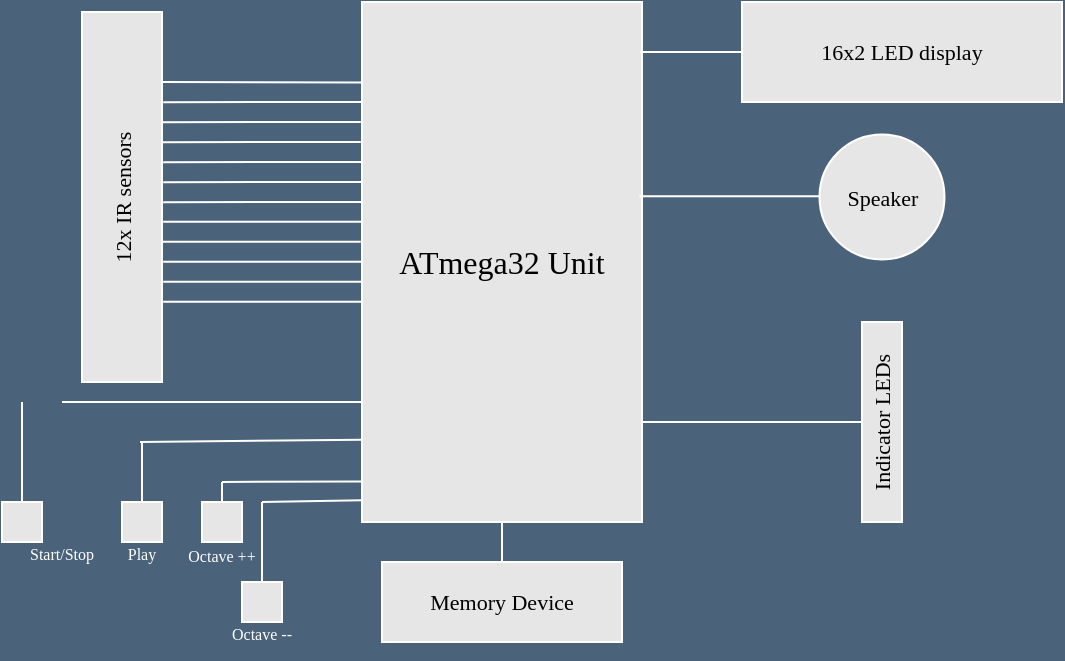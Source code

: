 <mxfile version="14.8.0" type="device"><diagram id="6aCt9M3t40kEEd8ROBtD" name="Page-1"><mxGraphModel dx="1038" dy="547" grid="0" gridSize="10" guides="1" tooltips="1" connect="1" arrows="1" fold="1" page="1" pageScale="1" pageWidth="827" pageHeight="1169" background="#4A627A" math="0" shadow="0"><root><mxCell id="0"/><mxCell id="1" parent="0"/><mxCell id="lI6BsBXwkCQ6wL_6TQRO-2" value="" style="rounded=0;whiteSpace=wrap;html=1;fontFamily=Times New Roman;fillColor=#E6E6E6;strokeColor=#FFFFFF;" parent="1" vertex="1"><mxGeometry x="230" y="125" width="40" height="185" as="geometry"/></mxCell><mxCell id="lI6BsBXwkCQ6wL_6TQRO-5" value="" style="endArrow=none;html=1;entryX=0.002;entryY=0.15;entryDx=0;entryDy=0;entryPerimeter=0;exitX=1.025;exitY=0.167;exitDx=0;exitDy=0;exitPerimeter=0;strokeColor=#FFFFFF;" parent="1" edge="1"><mxGeometry width="50" height="50" relative="1" as="geometry"><mxPoint x="270.6" y="170.07" as="sourcePoint"/><mxPoint x="370" y="170" as="targetPoint"/></mxGeometry></mxCell><mxCell id="lI6BsBXwkCQ6wL_6TQRO-6" value="" style="endArrow=none;html=1;entryX=0.002;entryY=0.15;entryDx=0;entryDy=0;entryPerimeter=0;exitX=1.025;exitY=0.167;exitDx=0;exitDy=0;exitPerimeter=0;strokeColor=#FFFFFF;" parent="1" edge="1"><mxGeometry width="50" height="50" relative="1" as="geometry"><mxPoint x="270" y="180.07" as="sourcePoint"/><mxPoint x="369.4" y="180" as="targetPoint"/></mxGeometry></mxCell><mxCell id="lI6BsBXwkCQ6wL_6TQRO-7" value="" style="endArrow=none;html=1;entryX=0.002;entryY=0.15;entryDx=0;entryDy=0;entryPerimeter=0;exitX=1.025;exitY=0.167;exitDx=0;exitDy=0;exitPerimeter=0;strokeColor=#FFFFFF;" parent="1" edge="1"><mxGeometry width="50" height="50" relative="1" as="geometry"><mxPoint x="270" y="190.07" as="sourcePoint"/><mxPoint x="369.4" y="190" as="targetPoint"/></mxGeometry></mxCell><mxCell id="lI6BsBXwkCQ6wL_6TQRO-8" value="" style="endArrow=none;html=1;entryX=0.002;entryY=0.15;entryDx=0;entryDy=0;entryPerimeter=0;exitX=1.025;exitY=0.167;exitDx=0;exitDy=0;exitPerimeter=0;strokeColor=#FFFFFF;" parent="1" edge="1"><mxGeometry width="50" height="50" relative="1" as="geometry"><mxPoint x="270.6" y="200.07" as="sourcePoint"/><mxPoint x="370" y="200" as="targetPoint"/></mxGeometry></mxCell><mxCell id="lI6BsBXwkCQ6wL_6TQRO-9" value="" style="endArrow=none;html=1;entryX=0.002;entryY=0.15;entryDx=0;entryDy=0;entryPerimeter=0;exitX=1.025;exitY=0.167;exitDx=0;exitDy=0;exitPerimeter=0;strokeColor=#FFFFFF;" parent="1" edge="1"><mxGeometry width="50" height="50" relative="1" as="geometry"><mxPoint x="270.6" y="210.07" as="sourcePoint"/><mxPoint x="370" y="210" as="targetPoint"/></mxGeometry></mxCell><mxCell id="lI6BsBXwkCQ6wL_6TQRO-10" value="" style="endArrow=none;html=1;entryX=0.002;entryY=0.15;entryDx=0;entryDy=0;entryPerimeter=0;exitX=1.025;exitY=0.167;exitDx=0;exitDy=0;exitPerimeter=0;strokeColor=#FFFFFF;" parent="1" edge="1"><mxGeometry width="50" height="50" relative="1" as="geometry"><mxPoint x="270.6" y="220.07" as="sourcePoint"/><mxPoint x="370" y="220" as="targetPoint"/></mxGeometry></mxCell><mxCell id="lI6BsBXwkCQ6wL_6TQRO-11" value="" style="endArrow=none;html=1;entryX=0.002;entryY=0.15;entryDx=0;entryDy=0;entryPerimeter=0;exitX=1.025;exitY=0.167;exitDx=0;exitDy=0;exitPerimeter=0;strokeColor=#FFFFFF;" parent="1" edge="1"><mxGeometry width="50" height="50" relative="1" as="geometry"><mxPoint x="270.6" y="229.9" as="sourcePoint"/><mxPoint x="370" y="229.83" as="targetPoint"/></mxGeometry></mxCell><mxCell id="lI6BsBXwkCQ6wL_6TQRO-12" value="" style="endArrow=none;html=1;entryX=0.002;entryY=0.15;entryDx=0;entryDy=0;entryPerimeter=0;exitX=1.025;exitY=0.167;exitDx=0;exitDy=0;exitPerimeter=0;fontColor=#FFFFFF;strokeColor=#FFFFFF;" parent="1" edge="1"><mxGeometry width="50" height="50" relative="1" as="geometry"><mxPoint x="270" y="239.9" as="sourcePoint"/><mxPoint x="369.4" y="239.83" as="targetPoint"/></mxGeometry></mxCell><mxCell id="lI6BsBXwkCQ6wL_6TQRO-13" value="" style="endArrow=none;html=1;entryX=0.002;entryY=0.15;entryDx=0;entryDy=0;entryPerimeter=0;exitX=1.025;exitY=0.167;exitDx=0;exitDy=0;exitPerimeter=0;fontColor=#FFFFFF;strokeColor=#FFFFFF;" parent="1" edge="1"><mxGeometry width="50" height="50" relative="1" as="geometry"><mxPoint x="270.6" y="249.9" as="sourcePoint"/><mxPoint x="370" y="249.83" as="targetPoint"/></mxGeometry></mxCell><mxCell id="lI6BsBXwkCQ6wL_6TQRO-14" value="" style="endArrow=none;html=1;entryX=0.002;entryY=0.15;entryDx=0;entryDy=0;entryPerimeter=0;exitX=1.025;exitY=0.167;exitDx=0;exitDy=0;exitPerimeter=0;fontColor=#FFFFFF;strokeColor=#FFFFFF;" parent="1" edge="1"><mxGeometry width="50" height="50" relative="1" as="geometry"><mxPoint x="270.6" y="259.9" as="sourcePoint"/><mxPoint x="370" y="259.83" as="targetPoint"/></mxGeometry></mxCell><mxCell id="lI6BsBXwkCQ6wL_6TQRO-15" value="" style="endArrow=none;html=1;entryX=0.002;entryY=0.15;entryDx=0;entryDy=0;entryPerimeter=0;exitX=1.025;exitY=0.167;exitDx=0;exitDy=0;exitPerimeter=0;fontColor=#FFFFFF;strokeColor=#FFFFFF;" parent="1" edge="1"><mxGeometry width="50" height="50" relative="1" as="geometry"><mxPoint x="270.6" y="269.9" as="sourcePoint"/><mxPoint x="370" y="269.83" as="targetPoint"/></mxGeometry></mxCell><mxCell id="lI6BsBXwkCQ6wL_6TQRO-16" value="" style="whiteSpace=wrap;html=1;aspect=fixed;fillColor=#E6E6E6;strokeColor=#FFFFFF;" parent="1" vertex="1"><mxGeometry x="190" y="370" width="20" height="20" as="geometry"/></mxCell><mxCell id="lI6BsBXwkCQ6wL_6TQRO-18" value="" style="whiteSpace=wrap;html=1;aspect=fixed;fillColor=#E6E6E6;strokeColor=#FFFFFF;" parent="1" vertex="1"><mxGeometry x="250" y="370" width="20" height="20" as="geometry"/></mxCell><mxCell id="lI6BsBXwkCQ6wL_6TQRO-20" value="&lt;font style=&quot;font-size: 16px&quot; face=&quot;Times New Roman&quot;&gt;ATmega32 Unit&lt;br&gt;&lt;/font&gt;" style="rounded=0;whiteSpace=wrap;html=1;fillColor=#E6E6E6;strokeColor=#FFFFFF;" parent="1" vertex="1"><mxGeometry x="370" y="120" width="140" height="260" as="geometry"/></mxCell><mxCell id="lI6BsBXwkCQ6wL_6TQRO-37" value="" style="whiteSpace=wrap;html=1;aspect=fixed;fillColor=#E6E6E6;strokeColor=#FFFFFF;" parent="1" vertex="1"><mxGeometry x="290" y="370" width="20" height="20" as="geometry"/></mxCell><mxCell id="lI6BsBXwkCQ6wL_6TQRO-38" value="" style="whiteSpace=wrap;html=1;aspect=fixed;fillColor=#E6E6E6;strokeColor=#FFFFFF;" parent="1" vertex="1"><mxGeometry x="310" y="410" width="20" height="20" as="geometry"/></mxCell><mxCell id="lI6BsBXwkCQ6wL_6TQRO-39" value="" style="endArrow=none;html=1;exitX=0.5;exitY=0;exitDx=0;exitDy=0;fontColor=#FFFFFF;strokeColor=#FFFFFF;" parent="1" source="lI6BsBXwkCQ6wL_6TQRO-16" edge="1"><mxGeometry width="50" height="50" relative="1" as="geometry"><mxPoint x="200" y="360" as="sourcePoint"/><mxPoint x="200" y="320" as="targetPoint"/></mxGeometry></mxCell><mxCell id="lI6BsBXwkCQ6wL_6TQRO-40" value="" style="endArrow=none;html=1;entryX=0;entryY=0.769;entryDx=0;entryDy=0;entryPerimeter=0;fontColor=#FFFFFF;strokeColor=#FFFFFF;" parent="1" target="lI6BsBXwkCQ6wL_6TQRO-20" edge="1"><mxGeometry width="50" height="50" relative="1" as="geometry"><mxPoint x="220" y="320" as="sourcePoint"/><mxPoint x="270" y="270" as="targetPoint"/></mxGeometry></mxCell><mxCell id="lI6BsBXwkCQ6wL_6TQRO-43" value="" style="endArrow=none;html=1;exitX=0.5;exitY=0;exitDx=0;exitDy=0;fontColor=#FFFFFF;strokeColor=#FFFFFF;" parent="1" source="lI6BsBXwkCQ6wL_6TQRO-18" edge="1"><mxGeometry width="50" height="50" relative="1" as="geometry"><mxPoint x="260" y="360" as="sourcePoint"/><mxPoint x="260" y="340" as="targetPoint"/></mxGeometry></mxCell><mxCell id="lI6BsBXwkCQ6wL_6TQRO-44" value="" style="endArrow=none;html=1;entryX=0.01;entryY=0.838;entryDx=0;entryDy=0;entryPerimeter=0;fontColor=#FFFFFF;strokeColor=#FFFFFF;" parent="1" edge="1"><mxGeometry width="50" height="50" relative="1" as="geometry"><mxPoint x="259" y="340" as="sourcePoint"/><mxPoint x="370.4" y="338.88" as="targetPoint"/></mxGeometry></mxCell><mxCell id="lI6BsBXwkCQ6wL_6TQRO-47" value="" style="endArrow=none;html=1;exitX=0.5;exitY=0;exitDx=0;exitDy=0;fontColor=#FFFFFF;strokeColor=#FFFFFF;" parent="1" source="lI6BsBXwkCQ6wL_6TQRO-37" edge="1"><mxGeometry width="50" height="50" relative="1" as="geometry"><mxPoint x="240" y="370" as="sourcePoint"/><mxPoint x="300" y="360" as="targetPoint"/></mxGeometry></mxCell><mxCell id="lI6BsBXwkCQ6wL_6TQRO-48" value="" style="endArrow=none;html=1;entryX=0;entryY=0.922;entryDx=0;entryDy=0;entryPerimeter=0;fontColor=#FFFFFF;strokeColor=#FFFFFF;" parent="1" target="lI6BsBXwkCQ6wL_6TQRO-20" edge="1"><mxGeometry width="50" height="50" relative="1" as="geometry"><mxPoint x="300" y="360" as="sourcePoint"/><mxPoint x="290" y="320" as="targetPoint"/></mxGeometry></mxCell><mxCell id="lI6BsBXwkCQ6wL_6TQRO-49" value="" style="endArrow=none;html=1;exitX=0.5;exitY=-0.1;exitDx=0;exitDy=0;exitPerimeter=0;fontColor=#FFFFFF;labelBackgroundColor=#FFFFFF;labelBorderColor=#FFFFFF;fillColor=#dae8fc;strokeColor=#FFFFFF;" parent="1" edge="1"><mxGeometry width="50" height="50" relative="1" as="geometry"><mxPoint x="320" y="410" as="sourcePoint"/><mxPoint x="320" y="370" as="targetPoint"/></mxGeometry></mxCell><mxCell id="lI6BsBXwkCQ6wL_6TQRO-50" value="" style="endArrow=none;html=1;entryX=0;entryY=0.958;entryDx=0;entryDy=0;entryPerimeter=0;fontColor=#FFFFFF;strokeColor=#FFFFFF;" parent="1" target="lI6BsBXwkCQ6wL_6TQRO-20" edge="1"><mxGeometry width="50" height="50" relative="1" as="geometry"><mxPoint x="320" y="370" as="sourcePoint"/><mxPoint x="370" y="320" as="targetPoint"/></mxGeometry></mxCell><mxCell id="lI6BsBXwkCQ6wL_6TQRO-51" value="&lt;font style=&quot;font-size: 11px&quot;&gt;16x2 LED display&lt;/font&gt;" style="rounded=0;whiteSpace=wrap;html=1;fontFamily=Times New Roman;fillColor=#E6E6E6;strokeColor=#FFFFFF;" parent="1" vertex="1"><mxGeometry x="560" y="120" width="160" height="50" as="geometry"/></mxCell><mxCell id="lI6BsBXwkCQ6wL_6TQRO-52" value="" style="endArrow=none;html=1;entryX=0;entryY=0.5;entryDx=0;entryDy=0;strokeColor=#FFFFFF;" parent="1" target="lI6BsBXwkCQ6wL_6TQRO-51" edge="1"><mxGeometry width="50" height="50" relative="1" as="geometry"><mxPoint x="509" y="145" as="sourcePoint"/><mxPoint x="630" y="150" as="targetPoint"/></mxGeometry></mxCell><mxCell id="lI6BsBXwkCQ6wL_6TQRO-54" value="Speaker" style="ellipse;whiteSpace=wrap;html=1;aspect=fixed;fontFamily=Times New Roman;fontSize=11;fillColor=#E6E6E6;strokeColor=#FFFFFF;" parent="1" vertex="1"><mxGeometry x="598.75" y="186.25" width="62.5" height="62.5" as="geometry"/></mxCell><mxCell id="lI6BsBXwkCQ6wL_6TQRO-55" value="" style="endArrow=none;html=1;strokeColor=#FFFFFF;" parent="1" edge="1"><mxGeometry width="50" height="50" relative="1" as="geometry"><mxPoint x="508.75" y="217.08" as="sourcePoint"/><mxPoint x="598.75" y="217.08" as="targetPoint"/></mxGeometry></mxCell><mxCell id="lI6BsBXwkCQ6wL_6TQRO-56" value="&lt;font style=&quot;font-size: 11px&quot;&gt;Memory Device&lt;/font&gt;" style="rounded=0;whiteSpace=wrap;html=1;fontFamily=Times New Roman;fillColor=#E6E6E6;strokeColor=#FFFFFF;" parent="1" vertex="1"><mxGeometry x="380" y="400" width="120" height="40" as="geometry"/></mxCell><mxCell id="lI6BsBXwkCQ6wL_6TQRO-57" value="" style="endArrow=none;html=1;entryX=0.5;entryY=1;entryDx=0;entryDy=0;strokeColor=#FFFFFF;" parent="1" target="lI6BsBXwkCQ6wL_6TQRO-20" edge="1"><mxGeometry width="50" height="50" relative="1" as="geometry"><mxPoint x="440" y="400" as="sourcePoint"/><mxPoint x="490" y="350" as="targetPoint"/></mxGeometry></mxCell><mxCell id="lI6BsBXwkCQ6wL_6TQRO-59" value="" style="rounded=0;whiteSpace=wrap;html=1;fontSize=11;fontFamily=Times New Roman;fillColor=#E6E6E6;strokeColor=#FFFFFF;" parent="1" vertex="1"><mxGeometry x="620" y="280" width="20" height="100" as="geometry"/></mxCell><mxCell id="lI6BsBXwkCQ6wL_6TQRO-65" value="" style="endArrow=none;html=1;entryX=0;entryY=0.5;entryDx=0;entryDy=0;strokeColor=#FFFFFF;" parent="1" target="lI6BsBXwkCQ6wL_6TQRO-59" edge="1"><mxGeometry width="50" height="50" relative="1" as="geometry"><mxPoint x="510" y="330" as="sourcePoint"/><mxPoint x="560" y="280" as="targetPoint"/></mxGeometry></mxCell><mxCell id="lI6BsBXwkCQ6wL_6TQRO-66" value="" style="endArrow=none;html=1;entryX=0;entryY=0.155;entryDx=0;entryDy=0;entryPerimeter=0;strokeColor=#FFFFFF;" parent="1" target="lI6BsBXwkCQ6wL_6TQRO-20" edge="1"><mxGeometry width="50" height="50" relative="1" as="geometry"><mxPoint x="270" y="160" as="sourcePoint"/><mxPoint x="320" y="110" as="targetPoint"/></mxGeometry></mxCell><mxCell id="lI6BsBXwkCQ6wL_6TQRO-67" value="12x IR sensors" style="text;html=1;strokeColor=none;fillColor=none;align=center;verticalAlign=middle;whiteSpace=wrap;rounded=0;fontFamily=Times New Roman;rotation=270;fontSize=11;" parent="1" vertex="1"><mxGeometry x="205" y="207.5" width="90" height="20" as="geometry"/></mxCell><mxCell id="lI6BsBXwkCQ6wL_6TQRO-69" value="&lt;font style=&quot;font-size: 8px&quot;&gt;Start/Stop&lt;/font&gt;" style="text;html=1;strokeColor=none;fillColor=none;align=center;verticalAlign=middle;whiteSpace=wrap;rounded=0;fontFamily=Times New Roman;fontColor=#FFFFFF;" parent="1" vertex="1"><mxGeometry x="210" y="390" width="20" height="10" as="geometry"/></mxCell><mxCell id="lI6BsBXwkCQ6wL_6TQRO-70" value="&lt;font style=&quot;font-size: 8px&quot;&gt;Play&lt;/font&gt;" style="text;html=1;strokeColor=none;fillColor=none;align=center;verticalAlign=middle;whiteSpace=wrap;rounded=0;fontFamily=Times New Roman;fontColor=#FFFFFF;" parent="1" vertex="1"><mxGeometry x="250" y="390" width="20" height="10" as="geometry"/></mxCell><mxCell id="4V_fM5un4bES-_YjNt0c-1" style="edgeStyle=orthogonalEdgeStyle;rounded=0;orthogonalLoop=1;jettySize=auto;html=1;" edge="1" parent="1"><mxGeometry relative="1" as="geometry"><mxPoint x="280" y="439.8" as="targetPoint"/><mxPoint x="280" y="440" as="sourcePoint"/></mxGeometry></mxCell><mxCell id="lI6BsBXwkCQ6wL_6TQRO-75" value="Octave ++" style="text;html=1;strokeColor=none;fillColor=none;align=center;verticalAlign=middle;whiteSpace=wrap;rounded=0;fontFamily=Times New Roman;fontSize=8;fontColor=#FFFFFF;" parent="1" vertex="1"><mxGeometry x="280" y="392" width="40" height="10" as="geometry"/></mxCell><mxCell id="lI6BsBXwkCQ6wL_6TQRO-76" value="Octave --" style="text;html=1;align=center;verticalAlign=middle;whiteSpace=wrap;rounded=0;fontFamily=Times New Roman;fontSize=8;fontColor=#FFFFFF;" parent="1" vertex="1"><mxGeometry x="300" y="431" width="40" height="10" as="geometry"/></mxCell><mxCell id="lI6BsBXwkCQ6wL_6TQRO-77" value="Indicator LEDs" style="text;html=1;strokeColor=none;fillColor=none;align=center;verticalAlign=middle;whiteSpace=wrap;rounded=0;fontFamily=Times New Roman;fontSize=11;rotation=270;" parent="1" vertex="1"><mxGeometry x="590" y="320" width="80" height="20" as="geometry"/></mxCell></root></mxGraphModel></diagram></mxfile>